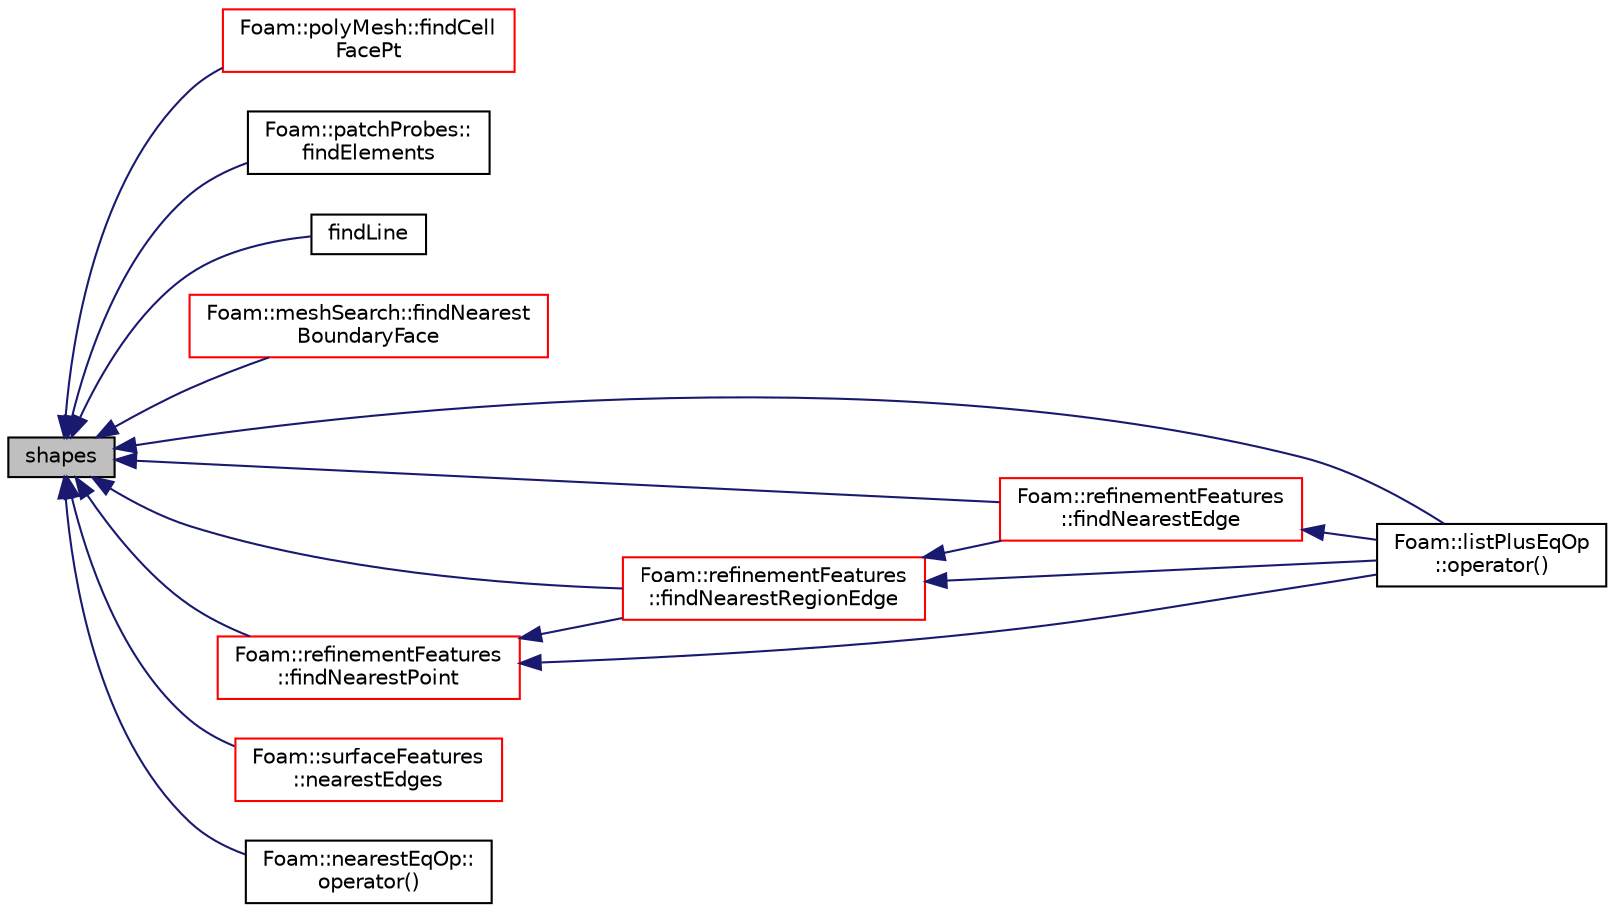 digraph "shapes"
{
  bgcolor="transparent";
  edge [fontname="Helvetica",fontsize="10",labelfontname="Helvetica",labelfontsize="10"];
  node [fontname="Helvetica",fontsize="10",shape=record];
  rankdir="LR";
  Node1 [label="shapes",height=0.2,width=0.4,color="black", fillcolor="grey75", style="filled", fontcolor="black"];
  Node1 -> Node2 [dir="back",color="midnightblue",fontsize="10",style="solid",fontname="Helvetica"];
  Node2 [label="Foam::polyMesh::findCell\lFacePt",height=0.2,width=0.4,color="red",URL="$a01961.html#a7fc563a56fa5a04c0c5a4c32a9669608",tooltip="Find the cell, tetFacei and tetPti for point p. "];
  Node1 -> Node3 [dir="back",color="midnightblue",fontsize="10",style="solid",fontname="Helvetica"];
  Node3 [label="Foam::patchProbes::\lfindElements",height=0.2,width=0.4,color="black",URL="$a01855.html#a852f621399b6ee1f3467e69a1d5fe8b4",tooltip="Find elements containing patchProbes. "];
  Node1 -> Node4 [dir="back",color="midnightblue",fontsize="10",style="solid",fontname="Helvetica"];
  Node4 [label="findLine",height=0.2,width=0.4,color="black",URL="$a01075.html#a5ea4de17765469b3b644491ff9134808"];
  Node1 -> Node5 [dir="back",color="midnightblue",fontsize="10",style="solid",fontname="Helvetica"];
  Node5 [label="Foam::meshSearch::findNearest\lBoundaryFace",height=0.2,width=0.4,color="red",URL="$a01511.html#ad28edd754a2ff6caec90415660e87114",tooltip="Find nearest boundary face. "];
  Node1 -> Node6 [dir="back",color="midnightblue",fontsize="10",style="solid",fontname="Helvetica"];
  Node6 [label="Foam::refinementFeatures\l::findNearestEdge",height=0.2,width=0.4,color="red",URL="$a02171.html#a54a38a30d12368aeb05534de2e216f3d",tooltip="Find nearest point on nearest feature edge. Sets: "];
  Node6 -> Node7 [dir="back",color="midnightblue",fontsize="10",style="solid",fontname="Helvetica"];
  Node7 [label="Foam::listPlusEqOp\l::operator()",height=0.2,width=0.4,color="black",URL="$a01401.html#ae4420a9fd791f5ab9ebad1a3150ba899"];
  Node1 -> Node8 [dir="back",color="midnightblue",fontsize="10",style="solid",fontname="Helvetica"];
  Node8 [label="Foam::refinementFeatures\l::findNearestPoint",height=0.2,width=0.4,color="red",URL="$a02171.html#af325395e896cf5a85e7d72a0c8c34735",tooltip="Find nearest feature point. Sets: "];
  Node8 -> Node9 [dir="back",color="midnightblue",fontsize="10",style="solid",fontname="Helvetica"];
  Node9 [label="Foam::refinementFeatures\l::findNearestRegionEdge",height=0.2,width=0.4,color="red",URL="$a02171.html#a3c1594dfe7daf51065b42d9a71f2305d",tooltip="Find nearest point on nearest region edge. Sets: "];
  Node9 -> Node6 [dir="back",color="midnightblue",fontsize="10",style="solid",fontname="Helvetica"];
  Node9 -> Node7 [dir="back",color="midnightblue",fontsize="10",style="solid",fontname="Helvetica"];
  Node8 -> Node7 [dir="back",color="midnightblue",fontsize="10",style="solid",fontname="Helvetica"];
  Node1 -> Node9 [dir="back",color="midnightblue",fontsize="10",style="solid",fontname="Helvetica"];
  Node1 -> Node10 [dir="back",color="midnightblue",fontsize="10",style="solid",fontname="Helvetica"];
  Node10 [label="Foam::surfaceFeatures\l::nearestEdges",height=0.2,width=0.4,color="red",URL="$a02567.html#ad0730de914a7db6da70faf38494a489d",tooltip="Like nearestSamples but now gets nearest point on. "];
  Node1 -> Node7 [dir="back",color="midnightblue",fontsize="10",style="solid",fontname="Helvetica"];
  Node1 -> Node11 [dir="back",color="midnightblue",fontsize="10",style="solid",fontname="Helvetica"];
  Node11 [label="Foam::nearestEqOp::\loperator()",height=0.2,width=0.4,color="black",URL="$a01616.html#aca31c134b06f127a240af78f11932306"];
}

